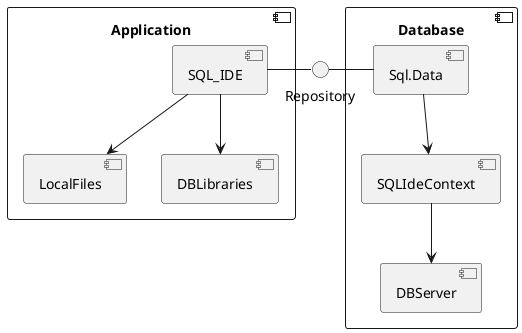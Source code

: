 @startuml
' left to right direction
interface "Repository" as Repository
' component UserInterface as View
component Application{
    component SQL_IDE
    component LocalFiles
    component DBLibraries
}
component Database{
    component "SQLIdeContext" as Context
    component Sql.Data
    component DBServer
}
Sql.Data --> Context
Context --> DBServer
SQL_IDE - Repository
Repository - Sql.Data
SQL_IDE --> LocalFiles
SQL_IDE --> DBLibraries
@enduml